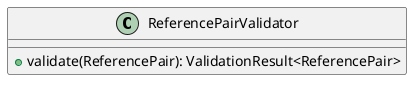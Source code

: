 @startuml

    class ReferencePairValidator [[ReferencePairValidator.html]] {
        +validate(ReferencePair): ValidationResult<ReferencePair>
    }

@enduml
